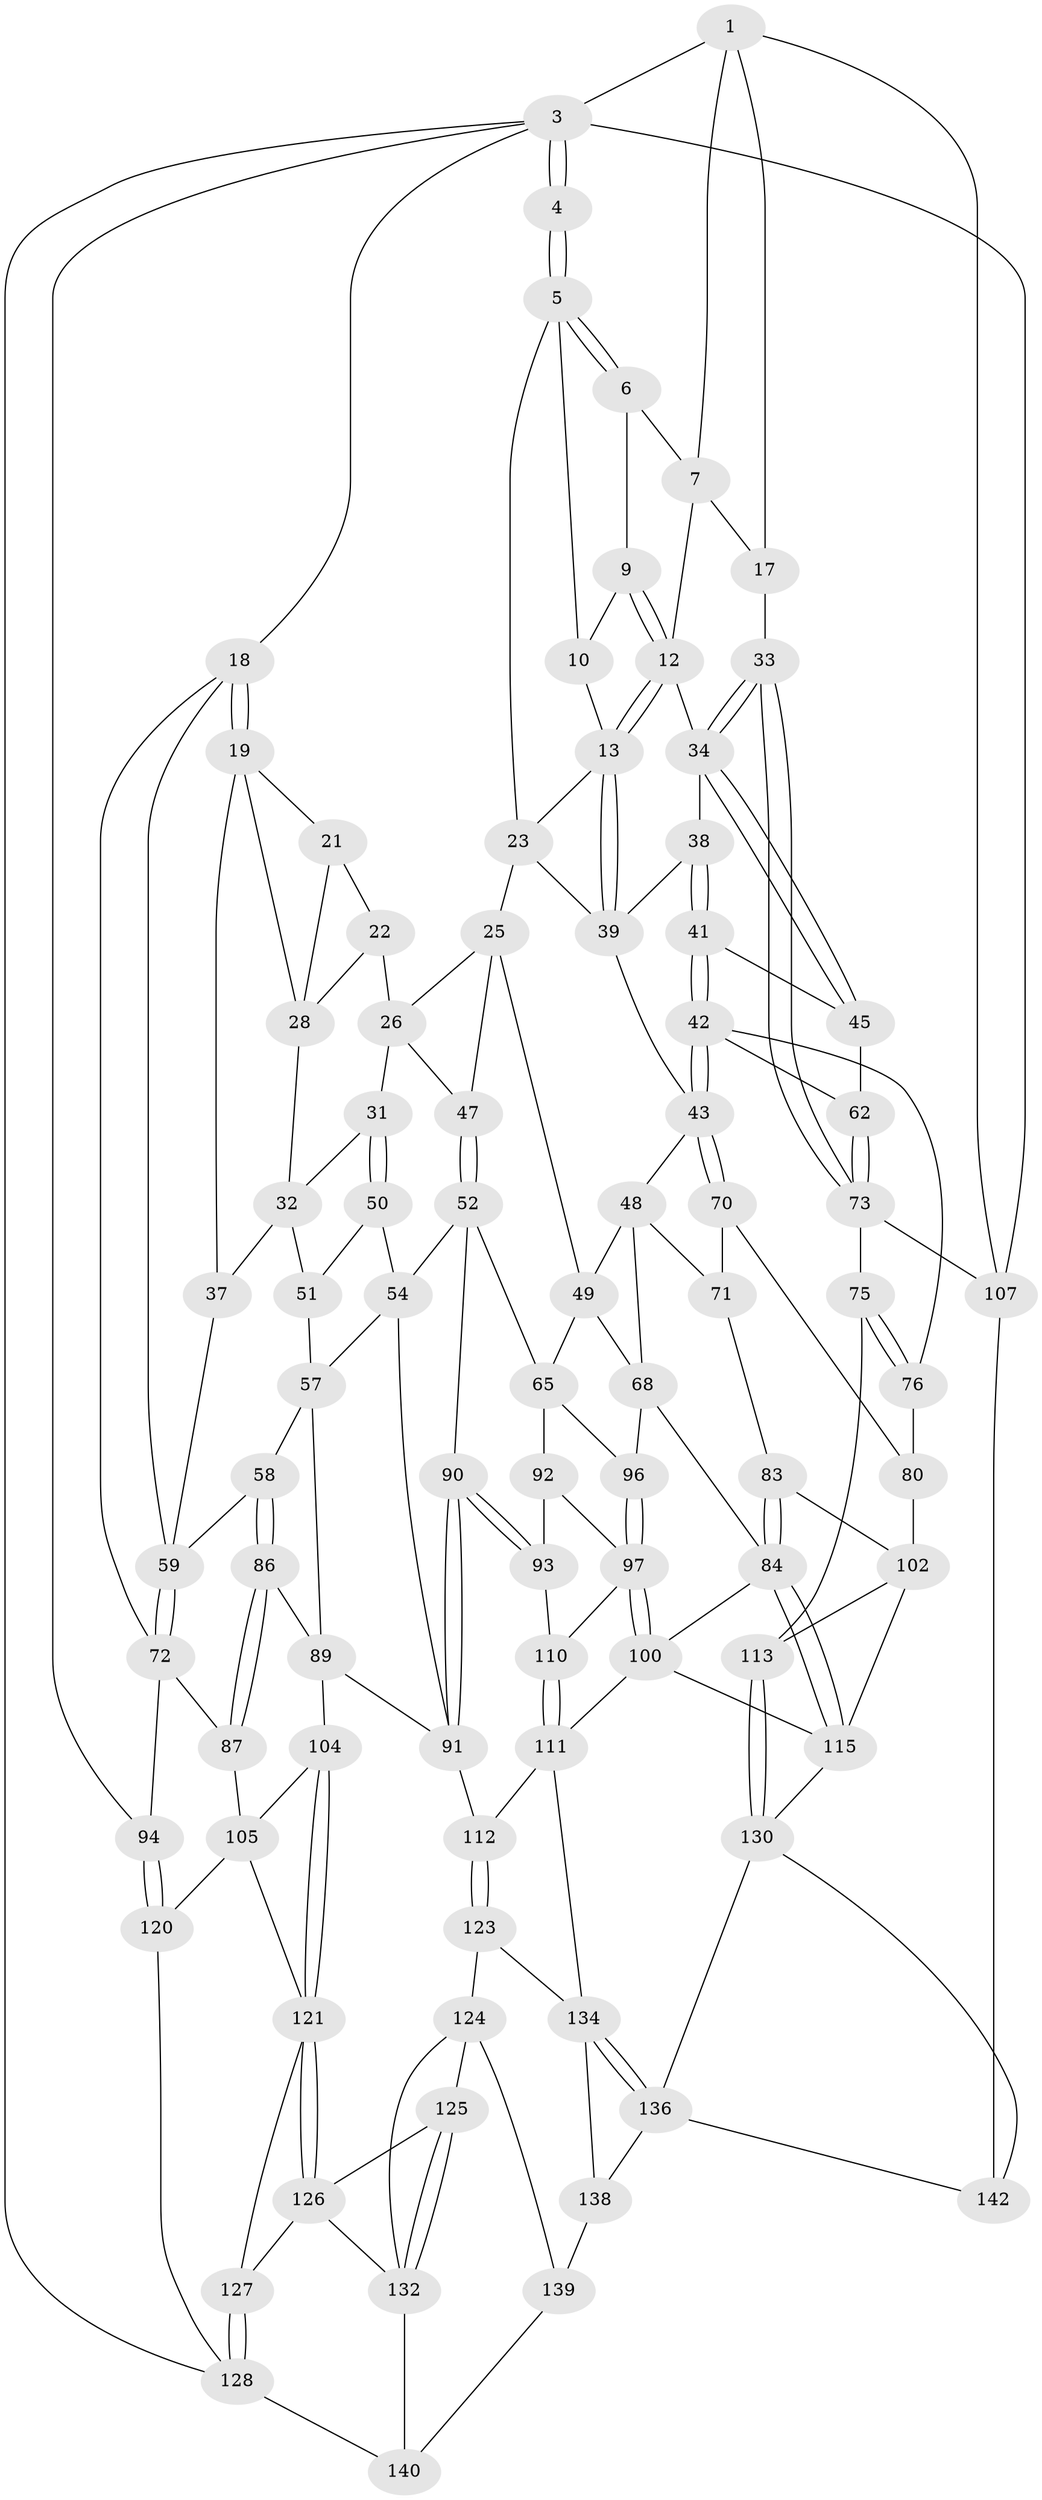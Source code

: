 // original degree distribution, {3: 0.02054794520547945, 6: 0.23972602739726026, 5: 0.5, 4: 0.23972602739726026}
// Generated by graph-tools (version 1.1) at 2025/11/02/27/25 16:11:58]
// undirected, 88 vertices, 191 edges
graph export_dot {
graph [start="1"]
  node [color=gray90,style=filled];
  1 [pos="+0.8667846432051595+0",super="+2"];
  3 [pos="+0+0",super="+95"];
  4 [pos="+0.4296008539844624+0"];
  5 [pos="+0.6162222763738112+0",super="+11"];
  6 [pos="+0.8436594065604361+0",super="+8"];
  7 [pos="+0.9141626238254661+0.07546664372234038",super="+15"];
  9 [pos="+0.8571989812049569+0.07681485659666601"];
  10 [pos="+0.842979930365413+0.07716584080859744"];
  12 [pos="+0.8832147356048224+0.19227297690643827",super="+16"];
  13 [pos="+0.8679437387087507+0.21235381568416448",super="+14"];
  17 [pos="+1+0"];
  18 [pos="+0+0",super="+61"];
  19 [pos="+0.07418801121389929+0.10029430024642169",super="+20"];
  21 [pos="+0.24469301879601724+0.08852146672004771"];
  22 [pos="+0.36899727214245004+0.01286663884345153",super="+27"];
  23 [pos="+0.6302687661040892+0.11535810018012213",super="+24"];
  25 [pos="+0.5762171986117566+0.19756873342954712",super="+46"];
  26 [pos="+0.39121511122660635+0.12335808560778655",super="+30"];
  28 [pos="+0.3368556517711567+0.13124325396334693",super="+29"];
  31 [pos="+0.3462095176103649+0.28115691247489827"];
  32 [pos="+0.3001534419827927+0.25414703567941904",super="+36"];
  33 [pos="+1+0.2764495018239308"];
  34 [pos="+1+0.2760638359246419",super="+35"];
  37 [pos="+0.14205488197600322+0.26107390399552516"];
  38 [pos="+0.8718931126726936+0.24822963663195588"];
  39 [pos="+0.8700600394706864+0.24099673194382734",super="+40"];
  41 [pos="+0.8746365663283624+0.26853921881899917"];
  42 [pos="+0.8183650932669702+0.36226847312195837",super="+63"];
  43 [pos="+0.8101893557020751+0.3674148477599725",super="+44"];
  45 [pos="+1+0.30886049403002525"];
  47 [pos="+0.44479944152802736+0.30326661769720087"];
  48 [pos="+0.6275070807503814+0.3699582466756847",super="+67"];
  49 [pos="+0.5487158893415255+0.38424430501719453",super="+64"];
  50 [pos="+0.32327021690744107+0.32633402808604023",super="+55"];
  51 [pos="+0.2293326570544018+0.34560597575485924",super="+56"];
  52 [pos="+0.43797625881160956+0.42382245166007715",super="+53"];
  54 [pos="+0.3640874847918963+0.43431765772755454",super="+78"];
  57 [pos="+0.24945089589521388+0.42286545440330625",super="+79"];
  58 [pos="+0.13036767001033067+0.40774622416467476"];
  59 [pos="+0.12559325676644806+0.3458075416319851",super="+60"];
  62 [pos="+0.9478817931438268+0.40118744519307137"];
  65 [pos="+0.468239026026829+0.45202683007557637",super="+66"];
  68 [pos="+0.623669222856871+0.4642956522078807",super="+69"];
  70 [pos="+0.8022354599647448+0.38613683960561457",super="+81"];
  71 [pos="+0.7038787328062295+0.41727247758244945",super="+82"];
  72 [pos="+0+0.42734623558302687",super="+88"];
  73 [pos="+1+0.5483049232233274",super="+74"];
  75 [pos="+1+0.6759982306491725"];
  76 [pos="+0.9996479201454639+0.6050751133782891",super="+77"];
  80 [pos="+0.8213660767938061+0.4866645926932347",super="+101"];
  83 [pos="+0.6930034585574044+0.5884607059568673"];
  84 [pos="+0.6638626458651041+0.5981721079766797",super="+85"];
  86 [pos="+0.09789519379757286+0.4691533760025781"];
  87 [pos="+0+0.5534723192252681"];
  89 [pos="+0.1503559511792968+0.5069750838360024",super="+103"];
  90 [pos="+0.3350127764047503+0.5608446579418215"];
  91 [pos="+0.3083942326592913+0.5678958347029782",super="+106"];
  92 [pos="+0.43647143233459734+0.511244503123122",super="+99"];
  93 [pos="+0.3888360976363558+0.5529283568112489",super="+109"];
  94 [pos="+0+0.8821384797980675"];
  96 [pos="+0.48334746664209427+0.4637606158869101"];
  97 [pos="+0.6019489785394377+0.6048503691656618",super="+98"];
  100 [pos="+0.6123454185111454+0.6068078963959979",super="+117"];
  102 [pos="+0.8055012352513594+0.6268430652509304",super="+114"];
  104 [pos="+0.20898435796019238+0.6764678760817912"];
  105 [pos="+0.0395049776711429+0.6421341911551915",super="+119"];
  107 [pos="+1+1",super="+108"];
  110 [pos="+0.43864898659717455+0.6727089124183301"];
  111 [pos="+0.3898093972098922+0.7237509571543813",super="+118"];
  112 [pos="+0.33909928363681635+0.7398187416165454"];
  113 [pos="+0.9898590845309186+0.7234142403893145"];
  115 [pos="+0.7674428938065273+0.759496349886738",super="+116"];
  120 [pos="+0.007477592006363617+0.8098118793697237"];
  121 [pos="+0.17829561400755803+0.7315021874515382",super="+122"];
  123 [pos="+0.33939387943537164+0.7555239574825876"];
  124 [pos="+0.26359511881277486+0.8547566566057587",super="+137"];
  125 [pos="+0.17759671570930258+0.8357073314531348"];
  126 [pos="+0.1709578672752739+0.8340369822252147",super="+129"];
  127 [pos="+0.11668398714891426+0.8723699891904572"];
  128 [pos="+0.08659476384059266+0.9014104000101025",super="+141"];
  130 [pos="+0.8002499321581317+0.8746701078840374",super="+131"];
  132 [pos="+0.22488087796444436+0.9141493512738404",super="+133"];
  134 [pos="+0.5247467206044067+0.9552149499108127",super="+135"];
  136 [pos="+0.57448881133943+1",super="+145"];
  138 [pos="+0.3157209494538753+0.945306536512305",super="+146"];
  139 [pos="+0.26512064549967873+0.9361098300449017",super="+143"];
  140 [pos="+0+1"];
  142 [pos="+0.8396814382402878+0.9027818963745636",super="+144"];
  1 -- 7;
  1 -- 3;
  1 -- 107;
  1 -- 17;
  3 -- 4;
  3 -- 4;
  3 -- 18;
  3 -- 107;
  3 -- 94;
  3 -- 128;
  4 -- 5;
  4 -- 5;
  5 -- 6;
  5 -- 6;
  5 -- 10;
  5 -- 23;
  6 -- 9;
  6 -- 7;
  7 -- 17;
  7 -- 12;
  9 -- 10;
  9 -- 12;
  9 -- 12;
  10 -- 13;
  12 -- 13;
  12 -- 13;
  12 -- 34;
  13 -- 39;
  13 -- 39;
  13 -- 23;
  17 -- 33;
  18 -- 19;
  18 -- 19;
  18 -- 72;
  18 -- 59;
  19 -- 37;
  19 -- 21;
  19 -- 28;
  21 -- 22;
  21 -- 28;
  22 -- 26;
  22 -- 28;
  23 -- 25;
  23 -- 39;
  25 -- 26;
  25 -- 47;
  25 -- 49;
  26 -- 31;
  26 -- 47;
  28 -- 32;
  31 -- 32;
  31 -- 50;
  31 -- 50;
  32 -- 51;
  32 -- 37;
  33 -- 34;
  33 -- 34;
  33 -- 73;
  33 -- 73;
  34 -- 45;
  34 -- 45;
  34 -- 38;
  37 -- 59;
  38 -- 39;
  38 -- 41;
  38 -- 41;
  39 -- 43;
  41 -- 42;
  41 -- 42;
  41 -- 45;
  42 -- 43;
  42 -- 43;
  42 -- 76;
  42 -- 62;
  43 -- 70;
  43 -- 70;
  43 -- 48;
  45 -- 62;
  47 -- 52;
  47 -- 52;
  48 -- 49;
  48 -- 68;
  48 -- 71;
  49 -- 65;
  49 -- 68;
  50 -- 51 [weight=2];
  50 -- 54;
  51 -- 57;
  52 -- 90;
  52 -- 54;
  52 -- 65;
  54 -- 91;
  54 -- 57;
  57 -- 58;
  57 -- 89;
  58 -- 59;
  58 -- 86;
  58 -- 86;
  59 -- 72;
  59 -- 72;
  62 -- 73;
  62 -- 73;
  65 -- 96;
  65 -- 92;
  68 -- 84;
  68 -- 96;
  70 -- 71 [weight=2];
  70 -- 80;
  71 -- 83;
  72 -- 94;
  72 -- 87;
  73 -- 75;
  73 -- 107;
  75 -- 76;
  75 -- 76;
  75 -- 113;
  76 -- 80 [weight=2];
  80 -- 102;
  83 -- 84;
  83 -- 84;
  83 -- 102;
  84 -- 115;
  84 -- 115;
  84 -- 100;
  86 -- 87;
  86 -- 87;
  86 -- 89;
  87 -- 105;
  89 -- 104;
  89 -- 91;
  90 -- 91;
  90 -- 91;
  90 -- 93;
  90 -- 93;
  91 -- 112;
  92 -- 93 [weight=2];
  92 -- 97;
  93 -- 110;
  94 -- 120;
  94 -- 120;
  96 -- 97;
  96 -- 97;
  97 -- 100;
  97 -- 100;
  97 -- 110;
  100 -- 115;
  100 -- 111;
  102 -- 113;
  102 -- 115;
  104 -- 105;
  104 -- 121;
  104 -- 121;
  105 -- 120;
  105 -- 121;
  107 -- 142 [weight=2];
  110 -- 111;
  110 -- 111;
  111 -- 112;
  111 -- 134;
  112 -- 123;
  112 -- 123;
  113 -- 130;
  113 -- 130;
  115 -- 130;
  120 -- 128;
  121 -- 126;
  121 -- 126;
  121 -- 127;
  123 -- 124;
  123 -- 134;
  124 -- 125;
  124 -- 132;
  124 -- 139;
  125 -- 126;
  125 -- 132;
  125 -- 132;
  126 -- 132;
  126 -- 127;
  127 -- 128;
  127 -- 128;
  128 -- 140;
  130 -- 142;
  130 -- 136;
  132 -- 140;
  134 -- 136;
  134 -- 136;
  134 -- 138;
  136 -- 138;
  136 -- 142;
  138 -- 139 [weight=2];
  139 -- 140;
}
